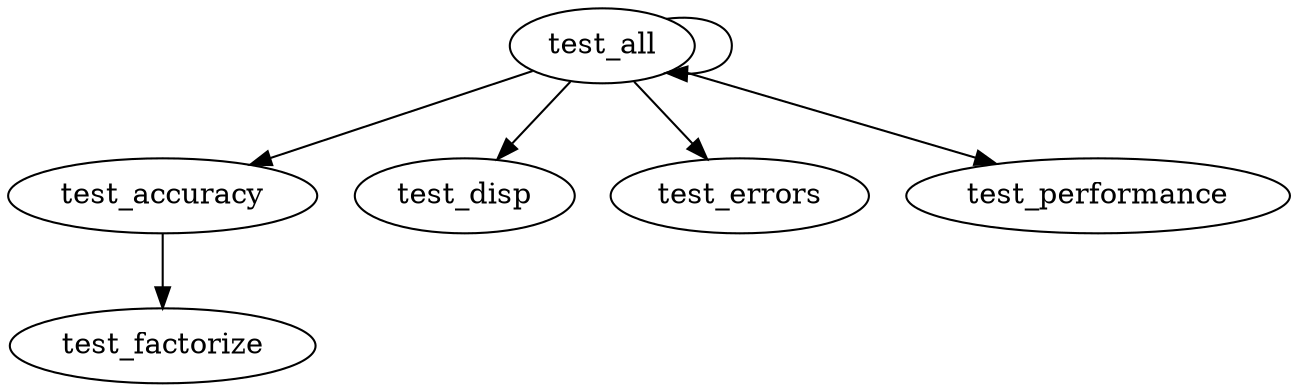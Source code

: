 /* Created by mdot for Matlab */
digraph m2html {
  test_accuracy -> test_factorize;
  test_all -> test_accuracy;
  test_all -> test_all;
  test_all -> test_disp;
  test_all -> test_errors;
  test_all -> test_performance;

  test_accuracy [URL="test_accuracy.html"];
  test_all [URL="test_all.html"];
  test_disp [URL="test_disp.html"];
  test_errors [URL="test_errors.html"];
  test_factorize [URL="test_factorize.html"];
  test_performance [URL="test_performance.html"];
}